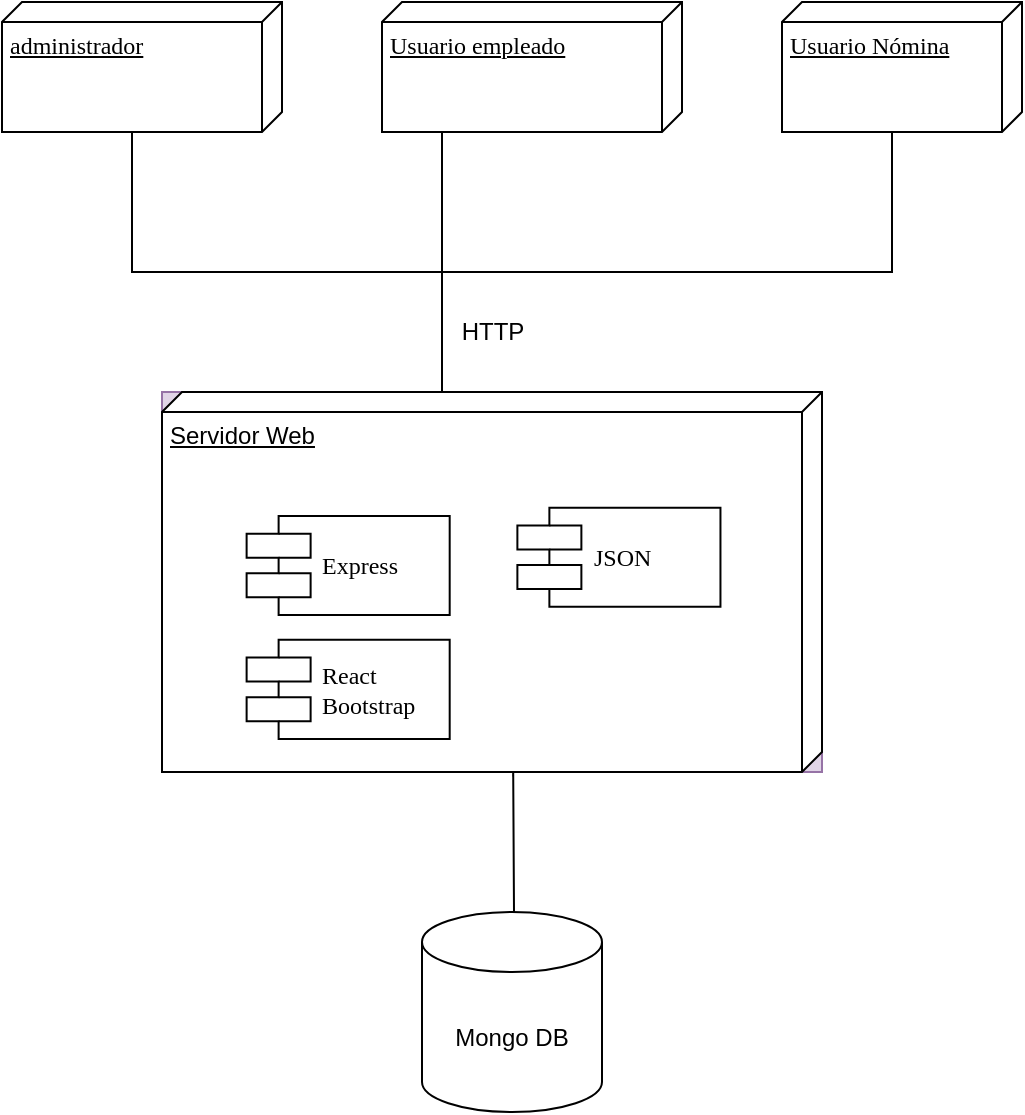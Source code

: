 <mxfile version="15.8.0" type="github">
  <diagram name="Page-1" id="5f0bae14-7c28-e335-631c-24af17079c00">
    <mxGraphModel dx="1038" dy="539" grid="1" gridSize="10" guides="1" tooltips="1" connect="1" arrows="1" fold="1" page="1" pageScale="1" pageWidth="1100" pageHeight="850" background="none" math="0" shadow="0">
      <root>
        <mxCell id="0" />
        <mxCell id="1" parent="0" />
        <mxCell id="7VCS0V2D6dA6tsJ2lYnC-29" style="edgeStyle=orthogonalEdgeStyle;rounded=0;orthogonalLoop=1;jettySize=auto;html=1;exitX=0;exitY=0;exitDx=65;exitDy=75;exitPerimeter=0;endArrow=none;endFill=0;" edge="1" parent="1" source="39150e848f15840c-1">
          <mxGeometry relative="1" as="geometry">
            <mxPoint x="420" y="200" as="targetPoint" />
            <Array as="points">
              <mxPoint x="265" y="200" />
              <mxPoint x="460" y="200" />
            </Array>
          </mxGeometry>
        </mxCell>
        <mxCell id="39150e848f15840c-1" value="administrador" style="verticalAlign=top;align=left;spacingTop=8;spacingLeft=2;spacingRight=12;shape=cube;size=10;direction=south;fontStyle=4;html=1;rounded=0;shadow=0;comic=0;labelBackgroundColor=none;strokeWidth=1;fontFamily=Verdana;fontSize=12;" parent="1" vertex="1">
          <mxGeometry x="200" y="65" width="140" height="65" as="geometry" />
        </mxCell>
        <mxCell id="7VCS0V2D6dA6tsJ2lYnC-21" style="edgeStyle=orthogonalEdgeStyle;rounded=0;orthogonalLoop=1;jettySize=auto;html=1;exitX=0;exitY=0;exitDx=65;exitDy=80;exitPerimeter=0;entryX=0;entryY=0;entryDx=0;entryDy=190;entryPerimeter=0;endArrow=none;endFill=0;" edge="1" parent="1" source="39150e848f15840c-2" target="7VCS0V2D6dA6tsJ2lYnC-13">
          <mxGeometry relative="1" as="geometry">
            <Array as="points">
              <mxPoint x="460" y="130" />
            </Array>
          </mxGeometry>
        </mxCell>
        <mxCell id="39150e848f15840c-2" value="Usuario empleado" style="verticalAlign=top;align=left;spacingTop=8;spacingLeft=2;spacingRight=12;shape=cube;size=10;direction=south;fontStyle=4;html=1;rounded=0;shadow=0;comic=0;labelBackgroundColor=none;strokeWidth=1;fontFamily=Verdana;fontSize=12" parent="1" vertex="1">
          <mxGeometry x="390" y="65" width="150" height="65" as="geometry" />
        </mxCell>
        <mxCell id="7VCS0V2D6dA6tsJ2lYnC-25" style="edgeStyle=orthogonalEdgeStyle;rounded=0;orthogonalLoop=1;jettySize=auto;html=1;exitX=0;exitY=0;exitDx=65;exitDy=65;exitPerimeter=0;entryX=0;entryY=0;entryDx=0;entryDy=190;entryPerimeter=0;endArrow=none;endFill=0;" edge="1" parent="1" source="39150e848f15840c-3" target="7VCS0V2D6dA6tsJ2lYnC-13">
          <mxGeometry relative="1" as="geometry">
            <Array as="points">
              <mxPoint x="645" y="200" />
              <mxPoint x="420" y="200" />
            </Array>
          </mxGeometry>
        </mxCell>
        <mxCell id="39150e848f15840c-3" value="Usuario Nómina" style="verticalAlign=top;align=left;spacingTop=8;spacingLeft=2;spacingRight=12;shape=cube;size=10;direction=south;fontStyle=4;html=1;rounded=0;shadow=0;comic=0;labelBackgroundColor=none;strokeWidth=1;fontFamily=Verdana;fontSize=12" parent="1" vertex="1">
          <mxGeometry x="590" y="65" width="120" height="65" as="geometry" />
        </mxCell>
        <mxCell id="7VCS0V2D6dA6tsJ2lYnC-17" value="" style="group;fillColor=#e1d5e7;strokeColor=#9673a6;" vertex="1" connectable="0" parent="1">
          <mxGeometry x="280" y="260" width="330" height="190" as="geometry" />
        </mxCell>
        <mxCell id="7VCS0V2D6dA6tsJ2lYnC-13" value="Servidor Web" style="verticalAlign=top;align=left;spacingTop=8;spacingLeft=2;spacingRight=12;shape=cube;size=10;direction=south;fontStyle=4;html=1;" vertex="1" parent="7VCS0V2D6dA6tsJ2lYnC-17">
          <mxGeometry width="330" height="190" as="geometry" />
        </mxCell>
        <mxCell id="39150e848f15840c-7" value="JSON" style="shape=component;align=left;spacingLeft=36;rounded=0;shadow=0;comic=0;labelBackgroundColor=none;strokeWidth=1;fontFamily=Verdana;fontSize=12;html=1;" parent="7VCS0V2D6dA6tsJ2lYnC-17" vertex="1">
          <mxGeometry x="177.692" y="57.826" width="101.538" height="49.565" as="geometry" />
        </mxCell>
        <mxCell id="39150e848f15840c-5" value="Express" style="shape=component;align=left;spacingLeft=36;rounded=0;shadow=0;comic=0;labelBackgroundColor=none;strokeWidth=1;fontFamily=Verdana;fontSize=12;html=1;" parent="7VCS0V2D6dA6tsJ2lYnC-17" vertex="1">
          <mxGeometry x="42.308" y="61.957" width="101.538" height="49.565" as="geometry" />
        </mxCell>
        <mxCell id="7VCS0V2D6dA6tsJ2lYnC-14" value="React&lt;br&gt;Bootstrap" style="shape=component;align=left;spacingLeft=36;rounded=0;shadow=0;comic=0;labelBackgroundColor=none;strokeWidth=1;fontFamily=Verdana;fontSize=12;html=1;" vertex="1" parent="7VCS0V2D6dA6tsJ2lYnC-17">
          <mxGeometry x="42.308" y="123.913" width="101.538" height="49.565" as="geometry" />
        </mxCell>
        <mxCell id="7VCS0V2D6dA6tsJ2lYnC-30" value="HTTP" style="text;html=1;align=center;verticalAlign=middle;resizable=0;points=[];autosize=1;strokeColor=none;fillColor=none;" vertex="1" parent="1">
          <mxGeometry x="420" y="220" width="50" height="20" as="geometry" />
        </mxCell>
        <mxCell id="7VCS0V2D6dA6tsJ2lYnC-31" value="Mongo DB" style="shape=cylinder3;whiteSpace=wrap;html=1;boundedLbl=1;backgroundOutline=1;size=15;gradientColor=none;" vertex="1" parent="1">
          <mxGeometry x="410" y="520" width="90" height="100" as="geometry" />
        </mxCell>
        <mxCell id="7VCS0V2D6dA6tsJ2lYnC-32" style="edgeStyle=orthogonalEdgeStyle;rounded=0;orthogonalLoop=1;jettySize=auto;html=1;endArrow=none;endFill=0;exitX=1.012;exitY=0.468;exitDx=0;exitDy=0;exitPerimeter=0;" edge="1" parent="1" source="7VCS0V2D6dA6tsJ2lYnC-13">
          <mxGeometry relative="1" as="geometry">
            <mxPoint x="455" y="480" as="sourcePoint" />
            <mxPoint x="456" y="520" as="targetPoint" />
            <Array as="points">
              <mxPoint x="456" y="450" />
            </Array>
          </mxGeometry>
        </mxCell>
      </root>
    </mxGraphModel>
  </diagram>
</mxfile>
